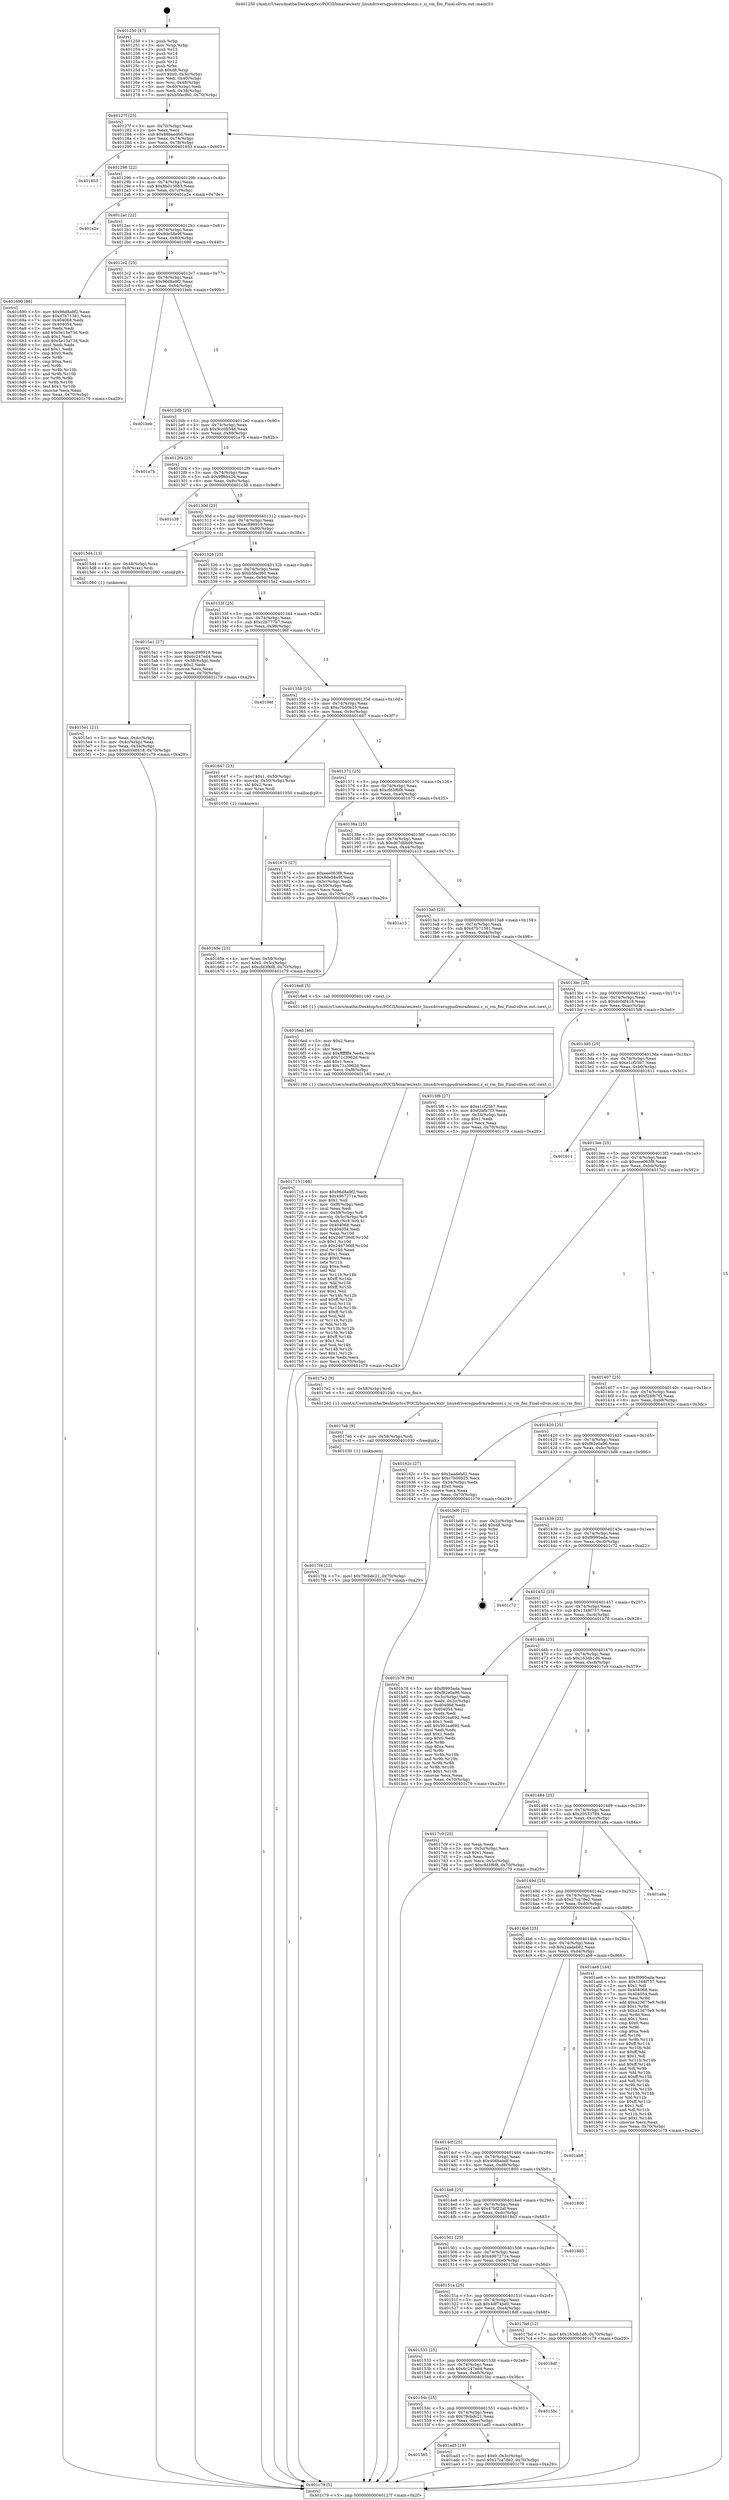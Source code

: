digraph "0x401250" {
  label = "0x401250 (/mnt/c/Users/mathe/Desktop/tcc/POCII/binaries/extr_linuxdriversgpudrmradeonsi.c_si_vm_fini_Final-ollvm.out::main(0))"
  labelloc = "t"
  node[shape=record]

  Entry [label="",width=0.3,height=0.3,shape=circle,fillcolor=black,style=filled]
  "0x40127f" [label="{
     0x40127f [23]\l
     | [instrs]\l
     &nbsp;&nbsp;0x40127f \<+3\>: mov -0x70(%rbp),%eax\l
     &nbsp;&nbsp;0x401282 \<+2\>: mov %eax,%ecx\l
     &nbsp;&nbsp;0x401284 \<+6\>: sub $0x88baed6d,%ecx\l
     &nbsp;&nbsp;0x40128a \<+3\>: mov %eax,-0x74(%rbp)\l
     &nbsp;&nbsp;0x40128d \<+3\>: mov %ecx,-0x78(%rbp)\l
     &nbsp;&nbsp;0x401290 \<+6\>: je 0000000000401853 \<main+0x603\>\l
  }"]
  "0x401853" [label="{
     0x401853\l
  }", style=dashed]
  "0x401296" [label="{
     0x401296 [22]\l
     | [instrs]\l
     &nbsp;&nbsp;0x401296 \<+5\>: jmp 000000000040129b \<main+0x4b\>\l
     &nbsp;&nbsp;0x40129b \<+3\>: mov -0x74(%rbp),%eax\l
     &nbsp;&nbsp;0x40129e \<+5\>: sub $0x8b013683,%eax\l
     &nbsp;&nbsp;0x4012a3 \<+3\>: mov %eax,-0x7c(%rbp)\l
     &nbsp;&nbsp;0x4012a6 \<+6\>: je 0000000000401a2e \<main+0x7de\>\l
  }"]
  Exit [label="",width=0.3,height=0.3,shape=circle,fillcolor=black,style=filled,peripheries=2]
  "0x401a2e" [label="{
     0x401a2e\l
  }", style=dashed]
  "0x4012ac" [label="{
     0x4012ac [22]\l
     | [instrs]\l
     &nbsp;&nbsp;0x4012ac \<+5\>: jmp 00000000004012b1 \<main+0x61\>\l
     &nbsp;&nbsp;0x4012b1 \<+3\>: mov -0x74(%rbp),%eax\l
     &nbsp;&nbsp;0x4012b4 \<+5\>: sub $0x8de58e9f,%eax\l
     &nbsp;&nbsp;0x4012b9 \<+3\>: mov %eax,-0x80(%rbp)\l
     &nbsp;&nbsp;0x4012bc \<+6\>: je 0000000000401690 \<main+0x440\>\l
  }"]
  "0x401565" [label="{
     0x401565\l
  }", style=dashed]
  "0x401690" [label="{
     0x401690 [88]\l
     | [instrs]\l
     &nbsp;&nbsp;0x401690 \<+5\>: mov $0x96d8a9f2,%eax\l
     &nbsp;&nbsp;0x401695 \<+5\>: mov $0xd7b71381,%ecx\l
     &nbsp;&nbsp;0x40169a \<+7\>: mov 0x404068,%edx\l
     &nbsp;&nbsp;0x4016a1 \<+7\>: mov 0x404054,%esi\l
     &nbsp;&nbsp;0x4016a8 \<+2\>: mov %edx,%edi\l
     &nbsp;&nbsp;0x4016aa \<+6\>: add $0x5e13a73d,%edi\l
     &nbsp;&nbsp;0x4016b0 \<+3\>: sub $0x1,%edi\l
     &nbsp;&nbsp;0x4016b3 \<+6\>: sub $0x5e13a73d,%edi\l
     &nbsp;&nbsp;0x4016b9 \<+3\>: imul %edi,%edx\l
     &nbsp;&nbsp;0x4016bc \<+3\>: and $0x1,%edx\l
     &nbsp;&nbsp;0x4016bf \<+3\>: cmp $0x0,%edx\l
     &nbsp;&nbsp;0x4016c2 \<+4\>: sete %r8b\l
     &nbsp;&nbsp;0x4016c6 \<+3\>: cmp $0xa,%esi\l
     &nbsp;&nbsp;0x4016c9 \<+4\>: setl %r9b\l
     &nbsp;&nbsp;0x4016cd \<+3\>: mov %r8b,%r10b\l
     &nbsp;&nbsp;0x4016d0 \<+3\>: and %r9b,%r10b\l
     &nbsp;&nbsp;0x4016d3 \<+3\>: xor %r9b,%r8b\l
     &nbsp;&nbsp;0x4016d6 \<+3\>: or %r8b,%r10b\l
     &nbsp;&nbsp;0x4016d9 \<+4\>: test $0x1,%r10b\l
     &nbsp;&nbsp;0x4016dd \<+3\>: cmovne %ecx,%eax\l
     &nbsp;&nbsp;0x4016e0 \<+3\>: mov %eax,-0x70(%rbp)\l
     &nbsp;&nbsp;0x4016e3 \<+5\>: jmp 0000000000401c79 \<main+0xa29\>\l
  }"]
  "0x4012c2" [label="{
     0x4012c2 [25]\l
     | [instrs]\l
     &nbsp;&nbsp;0x4012c2 \<+5\>: jmp 00000000004012c7 \<main+0x77\>\l
     &nbsp;&nbsp;0x4012c7 \<+3\>: mov -0x74(%rbp),%eax\l
     &nbsp;&nbsp;0x4012ca \<+5\>: sub $0x96d8a9f2,%eax\l
     &nbsp;&nbsp;0x4012cf \<+6\>: mov %eax,-0x84(%rbp)\l
     &nbsp;&nbsp;0x4012d5 \<+6\>: je 0000000000401beb \<main+0x99b\>\l
  }"]
  "0x401ad5" [label="{
     0x401ad5 [19]\l
     | [instrs]\l
     &nbsp;&nbsp;0x401ad5 \<+7\>: movl $0x0,-0x3c(%rbp)\l
     &nbsp;&nbsp;0x401adc \<+7\>: movl $0x27ca78e2,-0x70(%rbp)\l
     &nbsp;&nbsp;0x401ae3 \<+5\>: jmp 0000000000401c79 \<main+0xa29\>\l
  }"]
  "0x401beb" [label="{
     0x401beb\l
  }", style=dashed]
  "0x4012db" [label="{
     0x4012db [25]\l
     | [instrs]\l
     &nbsp;&nbsp;0x4012db \<+5\>: jmp 00000000004012e0 \<main+0x90\>\l
     &nbsp;&nbsp;0x4012e0 \<+3\>: mov -0x74(%rbp),%eax\l
     &nbsp;&nbsp;0x4012e3 \<+5\>: sub $0x9cc0b54d,%eax\l
     &nbsp;&nbsp;0x4012e8 \<+6\>: mov %eax,-0x88(%rbp)\l
     &nbsp;&nbsp;0x4012ee \<+6\>: je 0000000000401a7b \<main+0x82b\>\l
  }"]
  "0x40154c" [label="{
     0x40154c [25]\l
     | [instrs]\l
     &nbsp;&nbsp;0x40154c \<+5\>: jmp 0000000000401551 \<main+0x301\>\l
     &nbsp;&nbsp;0x401551 \<+3\>: mov -0x74(%rbp),%eax\l
     &nbsp;&nbsp;0x401554 \<+5\>: sub $0x79cbdc21,%eax\l
     &nbsp;&nbsp;0x401559 \<+6\>: mov %eax,-0xec(%rbp)\l
     &nbsp;&nbsp;0x40155f \<+6\>: je 0000000000401ad5 \<main+0x885\>\l
  }"]
  "0x401a7b" [label="{
     0x401a7b\l
  }", style=dashed]
  "0x4012f4" [label="{
     0x4012f4 [25]\l
     | [instrs]\l
     &nbsp;&nbsp;0x4012f4 \<+5\>: jmp 00000000004012f9 \<main+0xa9\>\l
     &nbsp;&nbsp;0x4012f9 \<+3\>: mov -0x74(%rbp),%eax\l
     &nbsp;&nbsp;0x4012fc \<+5\>: sub $0x9ff6b426,%eax\l
     &nbsp;&nbsp;0x401301 \<+6\>: mov %eax,-0x8c(%rbp)\l
     &nbsp;&nbsp;0x401307 \<+6\>: je 0000000000401c38 \<main+0x9e8\>\l
  }"]
  "0x4015bc" [label="{
     0x4015bc\l
  }", style=dashed]
  "0x401c38" [label="{
     0x401c38\l
  }", style=dashed]
  "0x40130d" [label="{
     0x40130d [25]\l
     | [instrs]\l
     &nbsp;&nbsp;0x40130d \<+5\>: jmp 0000000000401312 \<main+0xc2\>\l
     &nbsp;&nbsp;0x401312 \<+3\>: mov -0x74(%rbp),%eax\l
     &nbsp;&nbsp;0x401315 \<+5\>: sub $0xac898919,%eax\l
     &nbsp;&nbsp;0x40131a \<+6\>: mov %eax,-0x90(%rbp)\l
     &nbsp;&nbsp;0x401320 \<+6\>: je 00000000004015d4 \<main+0x384\>\l
  }"]
  "0x401533" [label="{
     0x401533 [25]\l
     | [instrs]\l
     &nbsp;&nbsp;0x401533 \<+5\>: jmp 0000000000401538 \<main+0x2e8\>\l
     &nbsp;&nbsp;0x401538 \<+3\>: mov -0x74(%rbp),%eax\l
     &nbsp;&nbsp;0x40153b \<+5\>: sub $0x6c247ed4,%eax\l
     &nbsp;&nbsp;0x401540 \<+6\>: mov %eax,-0xe8(%rbp)\l
     &nbsp;&nbsp;0x401546 \<+6\>: je 00000000004015bc \<main+0x36c\>\l
  }"]
  "0x4015d4" [label="{
     0x4015d4 [13]\l
     | [instrs]\l
     &nbsp;&nbsp;0x4015d4 \<+4\>: mov -0x48(%rbp),%rax\l
     &nbsp;&nbsp;0x4015d8 \<+4\>: mov 0x8(%rax),%rdi\l
     &nbsp;&nbsp;0x4015dc \<+5\>: call 0000000000401060 \<atoi@plt\>\l
     | [calls]\l
     &nbsp;&nbsp;0x401060 \{1\} (unknown)\l
  }"]
  "0x401326" [label="{
     0x401326 [25]\l
     | [instrs]\l
     &nbsp;&nbsp;0x401326 \<+5\>: jmp 000000000040132b \<main+0xdb\>\l
     &nbsp;&nbsp;0x40132b \<+3\>: mov -0x74(%rbp),%eax\l
     &nbsp;&nbsp;0x40132e \<+5\>: sub $0xb5fecf60,%eax\l
     &nbsp;&nbsp;0x401333 \<+6\>: mov %eax,-0x94(%rbp)\l
     &nbsp;&nbsp;0x401339 \<+6\>: je 00000000004015a1 \<main+0x351\>\l
  }"]
  "0x4018df" [label="{
     0x4018df\l
  }", style=dashed]
  "0x4015a1" [label="{
     0x4015a1 [27]\l
     | [instrs]\l
     &nbsp;&nbsp;0x4015a1 \<+5\>: mov $0xac898919,%eax\l
     &nbsp;&nbsp;0x4015a6 \<+5\>: mov $0x6c247ed4,%ecx\l
     &nbsp;&nbsp;0x4015ab \<+3\>: mov -0x38(%rbp),%edx\l
     &nbsp;&nbsp;0x4015ae \<+3\>: cmp $0x2,%edx\l
     &nbsp;&nbsp;0x4015b1 \<+3\>: cmovne %ecx,%eax\l
     &nbsp;&nbsp;0x4015b4 \<+3\>: mov %eax,-0x70(%rbp)\l
     &nbsp;&nbsp;0x4015b7 \<+5\>: jmp 0000000000401c79 \<main+0xa29\>\l
  }"]
  "0x40133f" [label="{
     0x40133f [25]\l
     | [instrs]\l
     &nbsp;&nbsp;0x40133f \<+5\>: jmp 0000000000401344 \<main+0xf4\>\l
     &nbsp;&nbsp;0x401344 \<+3\>: mov -0x74(%rbp),%eax\l
     &nbsp;&nbsp;0x401347 \<+5\>: sub $0xc2b777b7,%eax\l
     &nbsp;&nbsp;0x40134c \<+6\>: mov %eax,-0x98(%rbp)\l
     &nbsp;&nbsp;0x401352 \<+6\>: je 000000000040196f \<main+0x71f\>\l
  }"]
  "0x401c79" [label="{
     0x401c79 [5]\l
     | [instrs]\l
     &nbsp;&nbsp;0x401c79 \<+5\>: jmp 000000000040127f \<main+0x2f\>\l
  }"]
  "0x401250" [label="{
     0x401250 [47]\l
     | [instrs]\l
     &nbsp;&nbsp;0x401250 \<+1\>: push %rbp\l
     &nbsp;&nbsp;0x401251 \<+3\>: mov %rsp,%rbp\l
     &nbsp;&nbsp;0x401254 \<+2\>: push %r15\l
     &nbsp;&nbsp;0x401256 \<+2\>: push %r14\l
     &nbsp;&nbsp;0x401258 \<+2\>: push %r13\l
     &nbsp;&nbsp;0x40125a \<+2\>: push %r12\l
     &nbsp;&nbsp;0x40125c \<+1\>: push %rbx\l
     &nbsp;&nbsp;0x40125d \<+7\>: sub $0xd8,%rsp\l
     &nbsp;&nbsp;0x401264 \<+7\>: movl $0x0,-0x3c(%rbp)\l
     &nbsp;&nbsp;0x40126b \<+3\>: mov %edi,-0x40(%rbp)\l
     &nbsp;&nbsp;0x40126e \<+4\>: mov %rsi,-0x48(%rbp)\l
     &nbsp;&nbsp;0x401272 \<+3\>: mov -0x40(%rbp),%edi\l
     &nbsp;&nbsp;0x401275 \<+3\>: mov %edi,-0x38(%rbp)\l
     &nbsp;&nbsp;0x401278 \<+7\>: movl $0xb5fecf60,-0x70(%rbp)\l
  }"]
  "0x4015e1" [label="{
     0x4015e1 [21]\l
     | [instrs]\l
     &nbsp;&nbsp;0x4015e1 \<+3\>: mov %eax,-0x4c(%rbp)\l
     &nbsp;&nbsp;0x4015e4 \<+3\>: mov -0x4c(%rbp),%eax\l
     &nbsp;&nbsp;0x4015e7 \<+3\>: mov %eax,-0x34(%rbp)\l
     &nbsp;&nbsp;0x4015ea \<+7\>: movl $0xdc0df418,-0x70(%rbp)\l
     &nbsp;&nbsp;0x4015f1 \<+5\>: jmp 0000000000401c79 \<main+0xa29\>\l
  }"]
  "0x4017f4" [label="{
     0x4017f4 [12]\l
     | [instrs]\l
     &nbsp;&nbsp;0x4017f4 \<+7\>: movl $0x79cbdc21,-0x70(%rbp)\l
     &nbsp;&nbsp;0x4017fb \<+5\>: jmp 0000000000401c79 \<main+0xa29\>\l
  }"]
  "0x40196f" [label="{
     0x40196f\l
  }", style=dashed]
  "0x401358" [label="{
     0x401358 [25]\l
     | [instrs]\l
     &nbsp;&nbsp;0x401358 \<+5\>: jmp 000000000040135d \<main+0x10d\>\l
     &nbsp;&nbsp;0x40135d \<+3\>: mov -0x74(%rbp),%eax\l
     &nbsp;&nbsp;0x401360 \<+5\>: sub $0xc7b00b25,%eax\l
     &nbsp;&nbsp;0x401365 \<+6\>: mov %eax,-0x9c(%rbp)\l
     &nbsp;&nbsp;0x40136b \<+6\>: je 0000000000401647 \<main+0x3f7\>\l
  }"]
  "0x4017eb" [label="{
     0x4017eb [9]\l
     | [instrs]\l
     &nbsp;&nbsp;0x4017eb \<+4\>: mov -0x58(%rbp),%rdi\l
     &nbsp;&nbsp;0x4017ef \<+5\>: call 0000000000401030 \<free@plt\>\l
     | [calls]\l
     &nbsp;&nbsp;0x401030 \{1\} (unknown)\l
  }"]
  "0x401647" [label="{
     0x401647 [23]\l
     | [instrs]\l
     &nbsp;&nbsp;0x401647 \<+7\>: movl $0x1,-0x50(%rbp)\l
     &nbsp;&nbsp;0x40164e \<+4\>: movslq -0x50(%rbp),%rax\l
     &nbsp;&nbsp;0x401652 \<+4\>: shl $0x2,%rax\l
     &nbsp;&nbsp;0x401656 \<+3\>: mov %rax,%rdi\l
     &nbsp;&nbsp;0x401659 \<+5\>: call 0000000000401050 \<malloc@plt\>\l
     | [calls]\l
     &nbsp;&nbsp;0x401050 \{1\} (unknown)\l
  }"]
  "0x401371" [label="{
     0x401371 [25]\l
     | [instrs]\l
     &nbsp;&nbsp;0x401371 \<+5\>: jmp 0000000000401376 \<main+0x126\>\l
     &nbsp;&nbsp;0x401376 \<+3\>: mov -0x74(%rbp),%eax\l
     &nbsp;&nbsp;0x401379 \<+5\>: sub $0xcfd3f6f8,%eax\l
     &nbsp;&nbsp;0x40137e \<+6\>: mov %eax,-0xa0(%rbp)\l
     &nbsp;&nbsp;0x401384 \<+6\>: je 0000000000401675 \<main+0x425\>\l
  }"]
  "0x40151a" [label="{
     0x40151a [25]\l
     | [instrs]\l
     &nbsp;&nbsp;0x40151a \<+5\>: jmp 000000000040151f \<main+0x2cf\>\l
     &nbsp;&nbsp;0x40151f \<+3\>: mov -0x74(%rbp),%eax\l
     &nbsp;&nbsp;0x401522 \<+5\>: sub $0x4df74bd0,%eax\l
     &nbsp;&nbsp;0x401527 \<+6\>: mov %eax,-0xe4(%rbp)\l
     &nbsp;&nbsp;0x40152d \<+6\>: je 00000000004018df \<main+0x68f\>\l
  }"]
  "0x401675" [label="{
     0x401675 [27]\l
     | [instrs]\l
     &nbsp;&nbsp;0x401675 \<+5\>: mov $0xeee063f8,%eax\l
     &nbsp;&nbsp;0x40167a \<+5\>: mov $0x8de58e9f,%ecx\l
     &nbsp;&nbsp;0x40167f \<+3\>: mov -0x5c(%rbp),%edx\l
     &nbsp;&nbsp;0x401682 \<+3\>: cmp -0x50(%rbp),%edx\l
     &nbsp;&nbsp;0x401685 \<+3\>: cmovl %ecx,%eax\l
     &nbsp;&nbsp;0x401688 \<+3\>: mov %eax,-0x70(%rbp)\l
     &nbsp;&nbsp;0x40168b \<+5\>: jmp 0000000000401c79 \<main+0xa29\>\l
  }"]
  "0x40138a" [label="{
     0x40138a [25]\l
     | [instrs]\l
     &nbsp;&nbsp;0x40138a \<+5\>: jmp 000000000040138f \<main+0x13f\>\l
     &nbsp;&nbsp;0x40138f \<+3\>: mov -0x74(%rbp),%eax\l
     &nbsp;&nbsp;0x401392 \<+5\>: sub $0xd67dbbd9,%eax\l
     &nbsp;&nbsp;0x401397 \<+6\>: mov %eax,-0xa4(%rbp)\l
     &nbsp;&nbsp;0x40139d \<+6\>: je 0000000000401a13 \<main+0x7c3\>\l
  }"]
  "0x4017bd" [label="{
     0x4017bd [12]\l
     | [instrs]\l
     &nbsp;&nbsp;0x4017bd \<+7\>: movl $0x163db1d6,-0x70(%rbp)\l
     &nbsp;&nbsp;0x4017c4 \<+5\>: jmp 0000000000401c79 \<main+0xa29\>\l
  }"]
  "0x401a13" [label="{
     0x401a13\l
  }", style=dashed]
  "0x4013a3" [label="{
     0x4013a3 [25]\l
     | [instrs]\l
     &nbsp;&nbsp;0x4013a3 \<+5\>: jmp 00000000004013a8 \<main+0x158\>\l
     &nbsp;&nbsp;0x4013a8 \<+3\>: mov -0x74(%rbp),%eax\l
     &nbsp;&nbsp;0x4013ab \<+5\>: sub $0xd7b71381,%eax\l
     &nbsp;&nbsp;0x4013b0 \<+6\>: mov %eax,-0xa8(%rbp)\l
     &nbsp;&nbsp;0x4013b6 \<+6\>: je 00000000004016e8 \<main+0x498\>\l
  }"]
  "0x401501" [label="{
     0x401501 [25]\l
     | [instrs]\l
     &nbsp;&nbsp;0x401501 \<+5\>: jmp 0000000000401506 \<main+0x2b6\>\l
     &nbsp;&nbsp;0x401506 \<+3\>: mov -0x74(%rbp),%eax\l
     &nbsp;&nbsp;0x401509 \<+5\>: sub $0x4967271a,%eax\l
     &nbsp;&nbsp;0x40150e \<+6\>: mov %eax,-0xe0(%rbp)\l
     &nbsp;&nbsp;0x401514 \<+6\>: je 00000000004017bd \<main+0x56d\>\l
  }"]
  "0x4016e8" [label="{
     0x4016e8 [5]\l
     | [instrs]\l
     &nbsp;&nbsp;0x4016e8 \<+5\>: call 0000000000401160 \<next_i\>\l
     | [calls]\l
     &nbsp;&nbsp;0x401160 \{1\} (/mnt/c/Users/mathe/Desktop/tcc/POCII/binaries/extr_linuxdriversgpudrmradeonsi.c_si_vm_fini_Final-ollvm.out::next_i)\l
  }"]
  "0x4013bc" [label="{
     0x4013bc [25]\l
     | [instrs]\l
     &nbsp;&nbsp;0x4013bc \<+5\>: jmp 00000000004013c1 \<main+0x171\>\l
     &nbsp;&nbsp;0x4013c1 \<+3\>: mov -0x74(%rbp),%eax\l
     &nbsp;&nbsp;0x4013c4 \<+5\>: sub $0xdc0df418,%eax\l
     &nbsp;&nbsp;0x4013c9 \<+6\>: mov %eax,-0xac(%rbp)\l
     &nbsp;&nbsp;0x4013cf \<+6\>: je 00000000004015f6 \<main+0x3a6\>\l
  }"]
  "0x4018d3" [label="{
     0x4018d3\l
  }", style=dashed]
  "0x4015f6" [label="{
     0x4015f6 [27]\l
     | [instrs]\l
     &nbsp;&nbsp;0x4015f6 \<+5\>: mov $0xe1cf25b7,%eax\l
     &nbsp;&nbsp;0x4015fb \<+5\>: mov $0xf2bfb7f3,%ecx\l
     &nbsp;&nbsp;0x401600 \<+3\>: mov -0x34(%rbp),%edx\l
     &nbsp;&nbsp;0x401603 \<+3\>: cmp $0x1,%edx\l
     &nbsp;&nbsp;0x401606 \<+3\>: cmovl %ecx,%eax\l
     &nbsp;&nbsp;0x401609 \<+3\>: mov %eax,-0x70(%rbp)\l
     &nbsp;&nbsp;0x40160c \<+5\>: jmp 0000000000401c79 \<main+0xa29\>\l
  }"]
  "0x4013d5" [label="{
     0x4013d5 [25]\l
     | [instrs]\l
     &nbsp;&nbsp;0x4013d5 \<+5\>: jmp 00000000004013da \<main+0x18a\>\l
     &nbsp;&nbsp;0x4013da \<+3\>: mov -0x74(%rbp),%eax\l
     &nbsp;&nbsp;0x4013dd \<+5\>: sub $0xe1cf25b7,%eax\l
     &nbsp;&nbsp;0x4013e2 \<+6\>: mov %eax,-0xb0(%rbp)\l
     &nbsp;&nbsp;0x4013e8 \<+6\>: je 0000000000401611 \<main+0x3c1\>\l
  }"]
  "0x4014e8" [label="{
     0x4014e8 [25]\l
     | [instrs]\l
     &nbsp;&nbsp;0x4014e8 \<+5\>: jmp 00000000004014ed \<main+0x29d\>\l
     &nbsp;&nbsp;0x4014ed \<+3\>: mov -0x74(%rbp),%eax\l
     &nbsp;&nbsp;0x4014f0 \<+5\>: sub $0x47bf22af,%eax\l
     &nbsp;&nbsp;0x4014f5 \<+6\>: mov %eax,-0xdc(%rbp)\l
     &nbsp;&nbsp;0x4014fb \<+6\>: je 00000000004018d3 \<main+0x683\>\l
  }"]
  "0x401611" [label="{
     0x401611\l
  }", style=dashed]
  "0x4013ee" [label="{
     0x4013ee [25]\l
     | [instrs]\l
     &nbsp;&nbsp;0x4013ee \<+5\>: jmp 00000000004013f3 \<main+0x1a3\>\l
     &nbsp;&nbsp;0x4013f3 \<+3\>: mov -0x74(%rbp),%eax\l
     &nbsp;&nbsp;0x4013f6 \<+5\>: sub $0xeee063f8,%eax\l
     &nbsp;&nbsp;0x4013fb \<+6\>: mov %eax,-0xb4(%rbp)\l
     &nbsp;&nbsp;0x401401 \<+6\>: je 00000000004017e2 \<main+0x592\>\l
  }"]
  "0x401800" [label="{
     0x401800\l
  }", style=dashed]
  "0x4017e2" [label="{
     0x4017e2 [9]\l
     | [instrs]\l
     &nbsp;&nbsp;0x4017e2 \<+4\>: mov -0x58(%rbp),%rdi\l
     &nbsp;&nbsp;0x4017e6 \<+5\>: call 0000000000401240 \<si_vm_fini\>\l
     | [calls]\l
     &nbsp;&nbsp;0x401240 \{1\} (/mnt/c/Users/mathe/Desktop/tcc/POCII/binaries/extr_linuxdriversgpudrmradeonsi.c_si_vm_fini_Final-ollvm.out::si_vm_fini)\l
  }"]
  "0x401407" [label="{
     0x401407 [25]\l
     | [instrs]\l
     &nbsp;&nbsp;0x401407 \<+5\>: jmp 000000000040140c \<main+0x1bc\>\l
     &nbsp;&nbsp;0x40140c \<+3\>: mov -0x74(%rbp),%eax\l
     &nbsp;&nbsp;0x40140f \<+5\>: sub $0xf2bfb7f3,%eax\l
     &nbsp;&nbsp;0x401414 \<+6\>: mov %eax,-0xb8(%rbp)\l
     &nbsp;&nbsp;0x40141a \<+6\>: je 000000000040162c \<main+0x3dc\>\l
  }"]
  "0x4014cf" [label="{
     0x4014cf [25]\l
     | [instrs]\l
     &nbsp;&nbsp;0x4014cf \<+5\>: jmp 00000000004014d4 \<main+0x284\>\l
     &nbsp;&nbsp;0x4014d4 \<+3\>: mov -0x74(%rbp),%eax\l
     &nbsp;&nbsp;0x4014d7 \<+5\>: sub $0x406babdf,%eax\l
     &nbsp;&nbsp;0x4014dc \<+6\>: mov %eax,-0xd8(%rbp)\l
     &nbsp;&nbsp;0x4014e2 \<+6\>: je 0000000000401800 \<main+0x5b0\>\l
  }"]
  "0x40162c" [label="{
     0x40162c [27]\l
     | [instrs]\l
     &nbsp;&nbsp;0x40162c \<+5\>: mov $0x2aadeb82,%eax\l
     &nbsp;&nbsp;0x401631 \<+5\>: mov $0xc7b00b25,%ecx\l
     &nbsp;&nbsp;0x401636 \<+3\>: mov -0x34(%rbp),%edx\l
     &nbsp;&nbsp;0x401639 \<+3\>: cmp $0x0,%edx\l
     &nbsp;&nbsp;0x40163c \<+3\>: cmove %ecx,%eax\l
     &nbsp;&nbsp;0x40163f \<+3\>: mov %eax,-0x70(%rbp)\l
     &nbsp;&nbsp;0x401642 \<+5\>: jmp 0000000000401c79 \<main+0xa29\>\l
  }"]
  "0x401420" [label="{
     0x401420 [25]\l
     | [instrs]\l
     &nbsp;&nbsp;0x401420 \<+5\>: jmp 0000000000401425 \<main+0x1d5\>\l
     &nbsp;&nbsp;0x401425 \<+3\>: mov -0x74(%rbp),%eax\l
     &nbsp;&nbsp;0x401428 \<+5\>: sub $0xf82e0a96,%eax\l
     &nbsp;&nbsp;0x40142d \<+6\>: mov %eax,-0xbc(%rbp)\l
     &nbsp;&nbsp;0x401433 \<+6\>: je 0000000000401bd6 \<main+0x986\>\l
  }"]
  "0x40165e" [label="{
     0x40165e [23]\l
     | [instrs]\l
     &nbsp;&nbsp;0x40165e \<+4\>: mov %rax,-0x58(%rbp)\l
     &nbsp;&nbsp;0x401662 \<+7\>: movl $0x0,-0x5c(%rbp)\l
     &nbsp;&nbsp;0x401669 \<+7\>: movl $0xcfd3f6f8,-0x70(%rbp)\l
     &nbsp;&nbsp;0x401670 \<+5\>: jmp 0000000000401c79 \<main+0xa29\>\l
  }"]
  "0x4016ed" [label="{
     0x4016ed [40]\l
     | [instrs]\l
     &nbsp;&nbsp;0x4016ed \<+5\>: mov $0x2,%ecx\l
     &nbsp;&nbsp;0x4016f2 \<+1\>: cltd\l
     &nbsp;&nbsp;0x4016f3 \<+2\>: idiv %ecx\l
     &nbsp;&nbsp;0x4016f5 \<+6\>: imul $0xfffffffe,%edx,%ecx\l
     &nbsp;&nbsp;0x4016fb \<+6\>: sub $0x71c3962d,%ecx\l
     &nbsp;&nbsp;0x401701 \<+3\>: add $0x1,%ecx\l
     &nbsp;&nbsp;0x401704 \<+6\>: add $0x71c3962d,%ecx\l
     &nbsp;&nbsp;0x40170a \<+6\>: mov %ecx,-0xf8(%rbp)\l
     &nbsp;&nbsp;0x401710 \<+5\>: call 0000000000401160 \<next_i\>\l
     | [calls]\l
     &nbsp;&nbsp;0x401160 \{1\} (/mnt/c/Users/mathe/Desktop/tcc/POCII/binaries/extr_linuxdriversgpudrmradeonsi.c_si_vm_fini_Final-ollvm.out::next_i)\l
  }"]
  "0x401715" [label="{
     0x401715 [168]\l
     | [instrs]\l
     &nbsp;&nbsp;0x401715 \<+5\>: mov $0x96d8a9f2,%ecx\l
     &nbsp;&nbsp;0x40171a \<+5\>: mov $0x4967271a,%edx\l
     &nbsp;&nbsp;0x40171f \<+3\>: mov $0x1,%sil\l
     &nbsp;&nbsp;0x401722 \<+6\>: mov -0xf8(%rbp),%edi\l
     &nbsp;&nbsp;0x401728 \<+3\>: imul %eax,%edi\l
     &nbsp;&nbsp;0x40172b \<+4\>: mov -0x58(%rbp),%r8\l
     &nbsp;&nbsp;0x40172f \<+4\>: movslq -0x5c(%rbp),%r9\l
     &nbsp;&nbsp;0x401733 \<+4\>: mov %edi,(%r8,%r9,4)\l
     &nbsp;&nbsp;0x401737 \<+7\>: mov 0x404068,%eax\l
     &nbsp;&nbsp;0x40173e \<+7\>: mov 0x404054,%edi\l
     &nbsp;&nbsp;0x401745 \<+3\>: mov %eax,%r10d\l
     &nbsp;&nbsp;0x401748 \<+7\>: add $0x24d736df,%r10d\l
     &nbsp;&nbsp;0x40174f \<+4\>: sub $0x1,%r10d\l
     &nbsp;&nbsp;0x401753 \<+7\>: sub $0x24d736df,%r10d\l
     &nbsp;&nbsp;0x40175a \<+4\>: imul %r10d,%eax\l
     &nbsp;&nbsp;0x40175e \<+3\>: and $0x1,%eax\l
     &nbsp;&nbsp;0x401761 \<+3\>: cmp $0x0,%eax\l
     &nbsp;&nbsp;0x401764 \<+4\>: sete %r11b\l
     &nbsp;&nbsp;0x401768 \<+3\>: cmp $0xa,%edi\l
     &nbsp;&nbsp;0x40176b \<+3\>: setl %bl\l
     &nbsp;&nbsp;0x40176e \<+3\>: mov %r11b,%r14b\l
     &nbsp;&nbsp;0x401771 \<+4\>: xor $0xff,%r14b\l
     &nbsp;&nbsp;0x401775 \<+3\>: mov %bl,%r15b\l
     &nbsp;&nbsp;0x401778 \<+4\>: xor $0xff,%r15b\l
     &nbsp;&nbsp;0x40177c \<+4\>: xor $0x1,%sil\l
     &nbsp;&nbsp;0x401780 \<+3\>: mov %r14b,%r12b\l
     &nbsp;&nbsp;0x401783 \<+4\>: and $0xff,%r12b\l
     &nbsp;&nbsp;0x401787 \<+3\>: and %sil,%r11b\l
     &nbsp;&nbsp;0x40178a \<+3\>: mov %r15b,%r13b\l
     &nbsp;&nbsp;0x40178d \<+4\>: and $0xff,%r13b\l
     &nbsp;&nbsp;0x401791 \<+3\>: and %sil,%bl\l
     &nbsp;&nbsp;0x401794 \<+3\>: or %r11b,%r12b\l
     &nbsp;&nbsp;0x401797 \<+3\>: or %bl,%r13b\l
     &nbsp;&nbsp;0x40179a \<+3\>: xor %r13b,%r12b\l
     &nbsp;&nbsp;0x40179d \<+3\>: or %r15b,%r14b\l
     &nbsp;&nbsp;0x4017a0 \<+4\>: xor $0xff,%r14b\l
     &nbsp;&nbsp;0x4017a4 \<+4\>: or $0x1,%sil\l
     &nbsp;&nbsp;0x4017a8 \<+3\>: and %sil,%r14b\l
     &nbsp;&nbsp;0x4017ab \<+3\>: or %r14b,%r12b\l
     &nbsp;&nbsp;0x4017ae \<+4\>: test $0x1,%r12b\l
     &nbsp;&nbsp;0x4017b2 \<+3\>: cmovne %edx,%ecx\l
     &nbsp;&nbsp;0x4017b5 \<+3\>: mov %ecx,-0x70(%rbp)\l
     &nbsp;&nbsp;0x4017b8 \<+5\>: jmp 0000000000401c79 \<main+0xa29\>\l
  }"]
  "0x401ab8" [label="{
     0x401ab8\l
  }", style=dashed]
  "0x401bd6" [label="{
     0x401bd6 [21]\l
     | [instrs]\l
     &nbsp;&nbsp;0x401bd6 \<+3\>: mov -0x2c(%rbp),%eax\l
     &nbsp;&nbsp;0x401bd9 \<+7\>: add $0xd8,%rsp\l
     &nbsp;&nbsp;0x401be0 \<+1\>: pop %rbx\l
     &nbsp;&nbsp;0x401be1 \<+2\>: pop %r12\l
     &nbsp;&nbsp;0x401be3 \<+2\>: pop %r13\l
     &nbsp;&nbsp;0x401be5 \<+2\>: pop %r14\l
     &nbsp;&nbsp;0x401be7 \<+2\>: pop %r15\l
     &nbsp;&nbsp;0x401be9 \<+1\>: pop %rbp\l
     &nbsp;&nbsp;0x401bea \<+1\>: ret\l
  }"]
  "0x401439" [label="{
     0x401439 [25]\l
     | [instrs]\l
     &nbsp;&nbsp;0x401439 \<+5\>: jmp 000000000040143e \<main+0x1ee\>\l
     &nbsp;&nbsp;0x40143e \<+3\>: mov -0x74(%rbp),%eax\l
     &nbsp;&nbsp;0x401441 \<+5\>: sub $0xf8995ada,%eax\l
     &nbsp;&nbsp;0x401446 \<+6\>: mov %eax,-0xc0(%rbp)\l
     &nbsp;&nbsp;0x40144c \<+6\>: je 0000000000401c72 \<main+0xa22\>\l
  }"]
  "0x4014b6" [label="{
     0x4014b6 [25]\l
     | [instrs]\l
     &nbsp;&nbsp;0x4014b6 \<+5\>: jmp 00000000004014bb \<main+0x26b\>\l
     &nbsp;&nbsp;0x4014bb \<+3\>: mov -0x74(%rbp),%eax\l
     &nbsp;&nbsp;0x4014be \<+5\>: sub $0x2aadeb82,%eax\l
     &nbsp;&nbsp;0x4014c3 \<+6\>: mov %eax,-0xd4(%rbp)\l
     &nbsp;&nbsp;0x4014c9 \<+6\>: je 0000000000401ab8 \<main+0x868\>\l
  }"]
  "0x401c72" [label="{
     0x401c72\l
  }", style=dashed]
  "0x401452" [label="{
     0x401452 [25]\l
     | [instrs]\l
     &nbsp;&nbsp;0x401452 \<+5\>: jmp 0000000000401457 \<main+0x207\>\l
     &nbsp;&nbsp;0x401457 \<+3\>: mov -0x74(%rbp),%eax\l
     &nbsp;&nbsp;0x40145a \<+5\>: sub $0x1348f757,%eax\l
     &nbsp;&nbsp;0x40145f \<+6\>: mov %eax,-0xc4(%rbp)\l
     &nbsp;&nbsp;0x401465 \<+6\>: je 0000000000401b78 \<main+0x928\>\l
  }"]
  "0x401ae8" [label="{
     0x401ae8 [144]\l
     | [instrs]\l
     &nbsp;&nbsp;0x401ae8 \<+5\>: mov $0xf8995ada,%eax\l
     &nbsp;&nbsp;0x401aed \<+5\>: mov $0x1348f757,%ecx\l
     &nbsp;&nbsp;0x401af2 \<+2\>: mov $0x1,%dl\l
     &nbsp;&nbsp;0x401af4 \<+7\>: mov 0x404068,%esi\l
     &nbsp;&nbsp;0x401afb \<+7\>: mov 0x404054,%edi\l
     &nbsp;&nbsp;0x401b02 \<+3\>: mov %esi,%r8d\l
     &nbsp;&nbsp;0x401b05 \<+7\>: add $0xa23d75e9,%r8d\l
     &nbsp;&nbsp;0x401b0c \<+4\>: sub $0x1,%r8d\l
     &nbsp;&nbsp;0x401b10 \<+7\>: sub $0xa23d75e9,%r8d\l
     &nbsp;&nbsp;0x401b17 \<+4\>: imul %r8d,%esi\l
     &nbsp;&nbsp;0x401b1b \<+3\>: and $0x1,%esi\l
     &nbsp;&nbsp;0x401b1e \<+3\>: cmp $0x0,%esi\l
     &nbsp;&nbsp;0x401b21 \<+4\>: sete %r9b\l
     &nbsp;&nbsp;0x401b25 \<+3\>: cmp $0xa,%edi\l
     &nbsp;&nbsp;0x401b28 \<+4\>: setl %r10b\l
     &nbsp;&nbsp;0x401b2c \<+3\>: mov %r9b,%r11b\l
     &nbsp;&nbsp;0x401b2f \<+4\>: xor $0xff,%r11b\l
     &nbsp;&nbsp;0x401b33 \<+3\>: mov %r10b,%bl\l
     &nbsp;&nbsp;0x401b36 \<+3\>: xor $0xff,%bl\l
     &nbsp;&nbsp;0x401b39 \<+3\>: xor $0x1,%dl\l
     &nbsp;&nbsp;0x401b3c \<+3\>: mov %r11b,%r14b\l
     &nbsp;&nbsp;0x401b3f \<+4\>: and $0xff,%r14b\l
     &nbsp;&nbsp;0x401b43 \<+3\>: and %dl,%r9b\l
     &nbsp;&nbsp;0x401b46 \<+3\>: mov %bl,%r15b\l
     &nbsp;&nbsp;0x401b49 \<+4\>: and $0xff,%r15b\l
     &nbsp;&nbsp;0x401b4d \<+3\>: and %dl,%r10b\l
     &nbsp;&nbsp;0x401b50 \<+3\>: or %r9b,%r14b\l
     &nbsp;&nbsp;0x401b53 \<+3\>: or %r10b,%r15b\l
     &nbsp;&nbsp;0x401b56 \<+3\>: xor %r15b,%r14b\l
     &nbsp;&nbsp;0x401b59 \<+3\>: or %bl,%r11b\l
     &nbsp;&nbsp;0x401b5c \<+4\>: xor $0xff,%r11b\l
     &nbsp;&nbsp;0x401b60 \<+3\>: or $0x1,%dl\l
     &nbsp;&nbsp;0x401b63 \<+3\>: and %dl,%r11b\l
     &nbsp;&nbsp;0x401b66 \<+3\>: or %r11b,%r14b\l
     &nbsp;&nbsp;0x401b69 \<+4\>: test $0x1,%r14b\l
     &nbsp;&nbsp;0x401b6d \<+3\>: cmovne %ecx,%eax\l
     &nbsp;&nbsp;0x401b70 \<+3\>: mov %eax,-0x70(%rbp)\l
     &nbsp;&nbsp;0x401b73 \<+5\>: jmp 0000000000401c79 \<main+0xa29\>\l
  }"]
  "0x401b78" [label="{
     0x401b78 [94]\l
     | [instrs]\l
     &nbsp;&nbsp;0x401b78 \<+5\>: mov $0xf8995ada,%eax\l
     &nbsp;&nbsp;0x401b7d \<+5\>: mov $0xf82e0a96,%ecx\l
     &nbsp;&nbsp;0x401b82 \<+3\>: mov -0x3c(%rbp),%edx\l
     &nbsp;&nbsp;0x401b85 \<+3\>: mov %edx,-0x2c(%rbp)\l
     &nbsp;&nbsp;0x401b88 \<+7\>: mov 0x404068,%edx\l
     &nbsp;&nbsp;0x401b8f \<+7\>: mov 0x404054,%esi\l
     &nbsp;&nbsp;0x401b96 \<+2\>: mov %edx,%edi\l
     &nbsp;&nbsp;0x401b98 \<+6\>: sub $0x591ea692,%edi\l
     &nbsp;&nbsp;0x401b9e \<+3\>: sub $0x1,%edi\l
     &nbsp;&nbsp;0x401ba1 \<+6\>: add $0x591ea692,%edi\l
     &nbsp;&nbsp;0x401ba7 \<+3\>: imul %edi,%edx\l
     &nbsp;&nbsp;0x401baa \<+3\>: and $0x1,%edx\l
     &nbsp;&nbsp;0x401bad \<+3\>: cmp $0x0,%edx\l
     &nbsp;&nbsp;0x401bb0 \<+4\>: sete %r8b\l
     &nbsp;&nbsp;0x401bb4 \<+3\>: cmp $0xa,%esi\l
     &nbsp;&nbsp;0x401bb7 \<+4\>: setl %r9b\l
     &nbsp;&nbsp;0x401bbb \<+3\>: mov %r8b,%r10b\l
     &nbsp;&nbsp;0x401bbe \<+3\>: and %r9b,%r10b\l
     &nbsp;&nbsp;0x401bc1 \<+3\>: xor %r9b,%r8b\l
     &nbsp;&nbsp;0x401bc4 \<+3\>: or %r8b,%r10b\l
     &nbsp;&nbsp;0x401bc7 \<+4\>: test $0x1,%r10b\l
     &nbsp;&nbsp;0x401bcb \<+3\>: cmovne %ecx,%eax\l
     &nbsp;&nbsp;0x401bce \<+3\>: mov %eax,-0x70(%rbp)\l
     &nbsp;&nbsp;0x401bd1 \<+5\>: jmp 0000000000401c79 \<main+0xa29\>\l
  }"]
  "0x40146b" [label="{
     0x40146b [25]\l
     | [instrs]\l
     &nbsp;&nbsp;0x40146b \<+5\>: jmp 0000000000401470 \<main+0x220\>\l
     &nbsp;&nbsp;0x401470 \<+3\>: mov -0x74(%rbp),%eax\l
     &nbsp;&nbsp;0x401473 \<+5\>: sub $0x163db1d6,%eax\l
     &nbsp;&nbsp;0x401478 \<+6\>: mov %eax,-0xc8(%rbp)\l
     &nbsp;&nbsp;0x40147e \<+6\>: je 00000000004017c9 \<main+0x579\>\l
  }"]
  "0x40149d" [label="{
     0x40149d [25]\l
     | [instrs]\l
     &nbsp;&nbsp;0x40149d \<+5\>: jmp 00000000004014a2 \<main+0x252\>\l
     &nbsp;&nbsp;0x4014a2 \<+3\>: mov -0x74(%rbp),%eax\l
     &nbsp;&nbsp;0x4014a5 \<+5\>: sub $0x27ca78e2,%eax\l
     &nbsp;&nbsp;0x4014aa \<+6\>: mov %eax,-0xd0(%rbp)\l
     &nbsp;&nbsp;0x4014b0 \<+6\>: je 0000000000401ae8 \<main+0x898\>\l
  }"]
  "0x4017c9" [label="{
     0x4017c9 [25]\l
     | [instrs]\l
     &nbsp;&nbsp;0x4017c9 \<+2\>: xor %eax,%eax\l
     &nbsp;&nbsp;0x4017cb \<+3\>: mov -0x5c(%rbp),%ecx\l
     &nbsp;&nbsp;0x4017ce \<+3\>: sub $0x1,%eax\l
     &nbsp;&nbsp;0x4017d1 \<+2\>: sub %eax,%ecx\l
     &nbsp;&nbsp;0x4017d3 \<+3\>: mov %ecx,-0x5c(%rbp)\l
     &nbsp;&nbsp;0x4017d6 \<+7\>: movl $0xcfd3f6f8,-0x70(%rbp)\l
     &nbsp;&nbsp;0x4017dd \<+5\>: jmp 0000000000401c79 \<main+0xa29\>\l
  }"]
  "0x401484" [label="{
     0x401484 [25]\l
     | [instrs]\l
     &nbsp;&nbsp;0x401484 \<+5\>: jmp 0000000000401489 \<main+0x239\>\l
     &nbsp;&nbsp;0x401489 \<+3\>: mov -0x74(%rbp),%eax\l
     &nbsp;&nbsp;0x40148c \<+5\>: sub $0x20533789,%eax\l
     &nbsp;&nbsp;0x401491 \<+6\>: mov %eax,-0xcc(%rbp)\l
     &nbsp;&nbsp;0x401497 \<+6\>: je 0000000000401a9a \<main+0x84a\>\l
  }"]
  "0x401a9a" [label="{
     0x401a9a\l
  }", style=dashed]
  Entry -> "0x401250" [label=" 1"]
  "0x40127f" -> "0x401853" [label=" 0"]
  "0x40127f" -> "0x401296" [label=" 16"]
  "0x401bd6" -> Exit [label=" 1"]
  "0x401296" -> "0x401a2e" [label=" 0"]
  "0x401296" -> "0x4012ac" [label=" 16"]
  "0x401b78" -> "0x401c79" [label=" 1"]
  "0x4012ac" -> "0x401690" [label=" 1"]
  "0x4012ac" -> "0x4012c2" [label=" 15"]
  "0x401ae8" -> "0x401c79" [label=" 1"]
  "0x4012c2" -> "0x401beb" [label=" 0"]
  "0x4012c2" -> "0x4012db" [label=" 15"]
  "0x401ad5" -> "0x401c79" [label=" 1"]
  "0x4012db" -> "0x401a7b" [label=" 0"]
  "0x4012db" -> "0x4012f4" [label=" 15"]
  "0x40154c" -> "0x401ad5" [label=" 1"]
  "0x4012f4" -> "0x401c38" [label=" 0"]
  "0x4012f4" -> "0x40130d" [label=" 15"]
  "0x40154c" -> "0x401565" [label=" 0"]
  "0x40130d" -> "0x4015d4" [label=" 1"]
  "0x40130d" -> "0x401326" [label=" 14"]
  "0x401533" -> "0x4015bc" [label=" 0"]
  "0x401326" -> "0x4015a1" [label=" 1"]
  "0x401326" -> "0x40133f" [label=" 13"]
  "0x4015a1" -> "0x401c79" [label=" 1"]
  "0x401250" -> "0x40127f" [label=" 1"]
  "0x401c79" -> "0x40127f" [label=" 15"]
  "0x4015d4" -> "0x4015e1" [label=" 1"]
  "0x4015e1" -> "0x401c79" [label=" 1"]
  "0x401533" -> "0x40154c" [label=" 1"]
  "0x40133f" -> "0x40196f" [label=" 0"]
  "0x40133f" -> "0x401358" [label=" 13"]
  "0x40151a" -> "0x4018df" [label=" 0"]
  "0x401358" -> "0x401647" [label=" 1"]
  "0x401358" -> "0x401371" [label=" 12"]
  "0x40151a" -> "0x401533" [label=" 1"]
  "0x401371" -> "0x401675" [label=" 2"]
  "0x401371" -> "0x40138a" [label=" 10"]
  "0x4017f4" -> "0x401c79" [label=" 1"]
  "0x40138a" -> "0x401a13" [label=" 0"]
  "0x40138a" -> "0x4013a3" [label=" 10"]
  "0x4017eb" -> "0x4017f4" [label=" 1"]
  "0x4013a3" -> "0x4016e8" [label=" 1"]
  "0x4013a3" -> "0x4013bc" [label=" 9"]
  "0x4017c9" -> "0x401c79" [label=" 1"]
  "0x4013bc" -> "0x4015f6" [label=" 1"]
  "0x4013bc" -> "0x4013d5" [label=" 8"]
  "0x4015f6" -> "0x401c79" [label=" 1"]
  "0x4017bd" -> "0x401c79" [label=" 1"]
  "0x4013d5" -> "0x401611" [label=" 0"]
  "0x4013d5" -> "0x4013ee" [label=" 8"]
  "0x401501" -> "0x4017bd" [label=" 1"]
  "0x4013ee" -> "0x4017e2" [label=" 1"]
  "0x4013ee" -> "0x401407" [label=" 7"]
  "0x4017e2" -> "0x4017eb" [label=" 1"]
  "0x401407" -> "0x40162c" [label=" 1"]
  "0x401407" -> "0x401420" [label=" 6"]
  "0x40162c" -> "0x401c79" [label=" 1"]
  "0x401647" -> "0x40165e" [label=" 1"]
  "0x40165e" -> "0x401c79" [label=" 1"]
  "0x401675" -> "0x401c79" [label=" 2"]
  "0x401690" -> "0x401c79" [label=" 1"]
  "0x4016e8" -> "0x4016ed" [label=" 1"]
  "0x4016ed" -> "0x401715" [label=" 1"]
  "0x401715" -> "0x401c79" [label=" 1"]
  "0x4014e8" -> "0x4018d3" [label=" 0"]
  "0x401420" -> "0x401bd6" [label=" 1"]
  "0x401420" -> "0x401439" [label=" 5"]
  "0x401501" -> "0x40151a" [label=" 1"]
  "0x401439" -> "0x401c72" [label=" 0"]
  "0x401439" -> "0x401452" [label=" 5"]
  "0x4014cf" -> "0x401800" [label=" 0"]
  "0x401452" -> "0x401b78" [label=" 1"]
  "0x401452" -> "0x40146b" [label=" 4"]
  "0x4014e8" -> "0x401501" [label=" 2"]
  "0x40146b" -> "0x4017c9" [label=" 1"]
  "0x40146b" -> "0x401484" [label=" 3"]
  "0x4014b6" -> "0x401ab8" [label=" 0"]
  "0x401484" -> "0x401a9a" [label=" 0"]
  "0x401484" -> "0x40149d" [label=" 3"]
  "0x4014b6" -> "0x4014cf" [label=" 2"]
  "0x40149d" -> "0x401ae8" [label=" 1"]
  "0x40149d" -> "0x4014b6" [label=" 2"]
  "0x4014cf" -> "0x4014e8" [label=" 2"]
}

